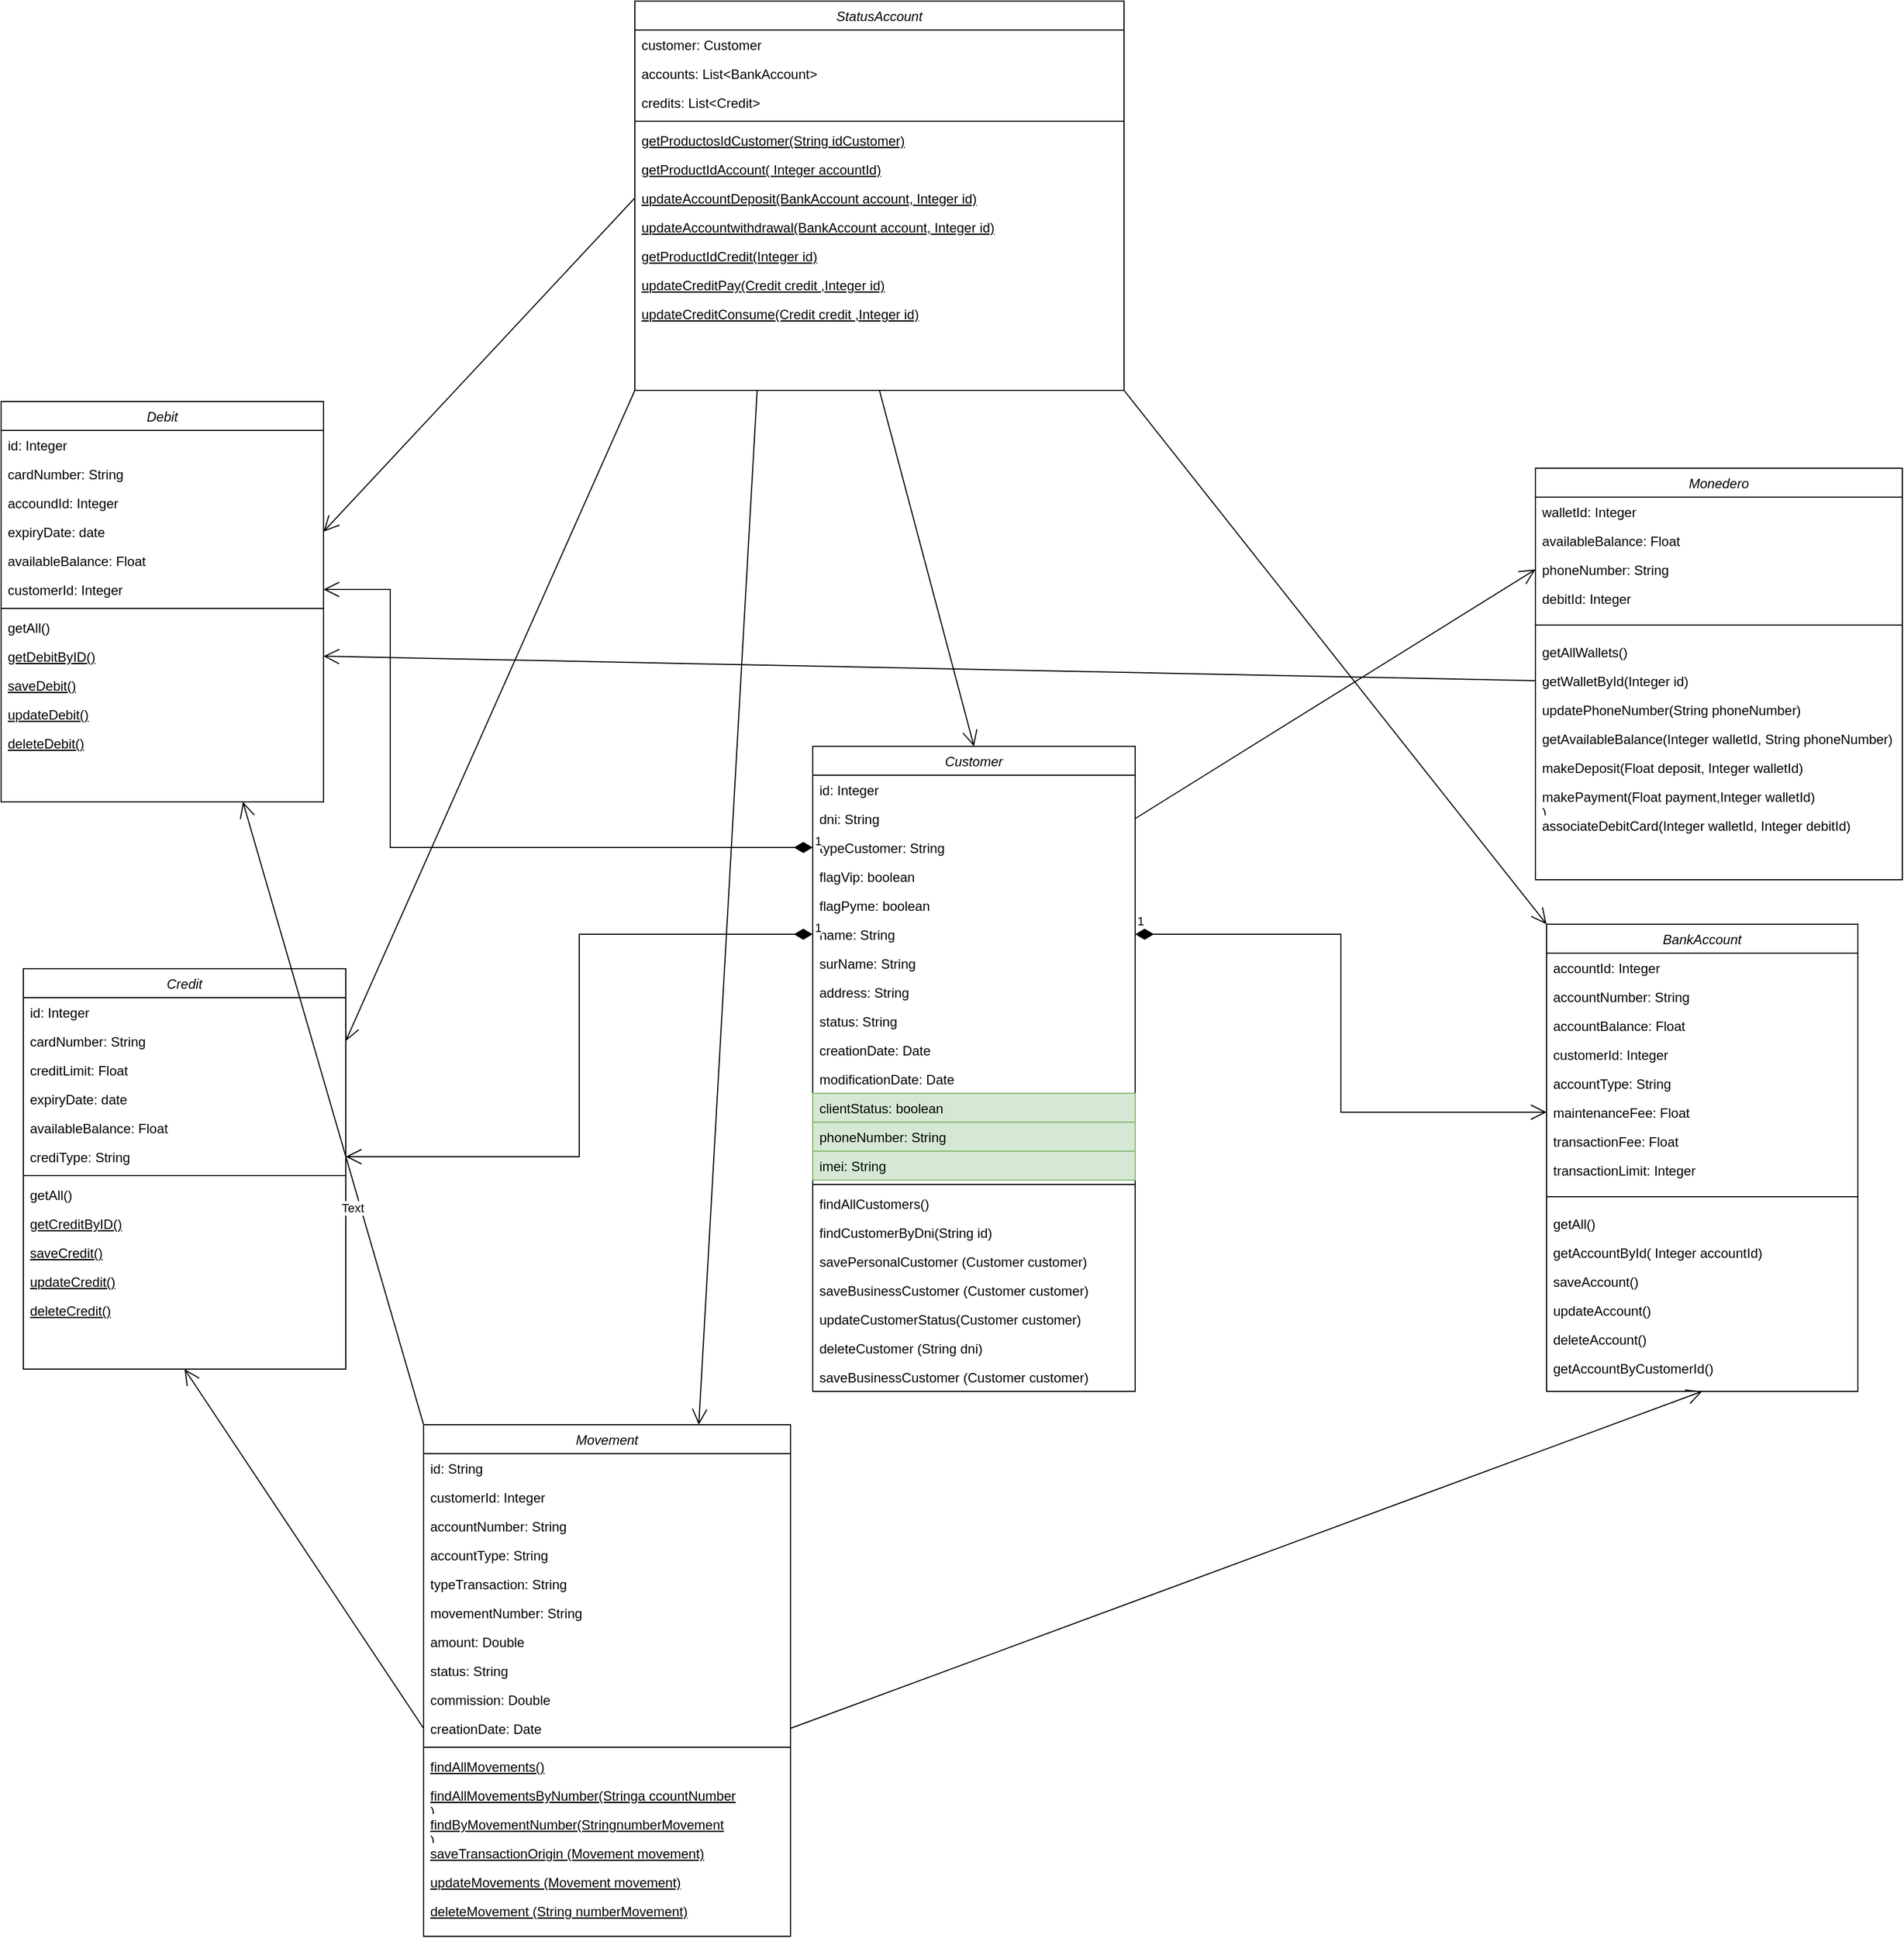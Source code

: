 <mxfile version="20.8.15" type="device"><diagram id="C5RBs43oDa-KdzZeNtuy" name="Diagrama Detallado"><mxGraphModel dx="1360" dy="1443" grid="1" gridSize="10" guides="1" tooltips="1" connect="1" arrows="1" fold="1" page="1" pageScale="1" pageWidth="827" pageHeight="1169" math="0" shadow="0"><root><mxCell id="WIyWlLk6GJQsqaUBKTNV-0"/><mxCell id="WIyWlLk6GJQsqaUBKTNV-1" parent="WIyWlLk6GJQsqaUBKTNV-0"/><mxCell id="zkfFHV4jXpPFQw0GAbJ--0" value="Customer" style="swimlane;fontStyle=2;align=center;verticalAlign=top;childLayout=stackLayout;horizontal=1;startSize=26;horizontalStack=0;resizeParent=1;resizeLast=0;collapsible=1;marginBottom=0;rounded=0;shadow=0;strokeWidth=1;" parent="WIyWlLk6GJQsqaUBKTNV-1" vertex="1"><mxGeometry x="480" y="-430" width="290" height="580" as="geometry"><mxRectangle x="230" y="140" width="160" height="26" as="alternateBounds"/></mxGeometry></mxCell><mxCell id="zkfFHV4jXpPFQw0GAbJ--1" value="id: Integer" style="text;align=left;verticalAlign=top;spacingLeft=4;spacingRight=4;overflow=hidden;rotatable=0;points=[[0,0.5],[1,0.5]];portConstraint=eastwest;" parent="zkfFHV4jXpPFQw0GAbJ--0" vertex="1"><mxGeometry y="26" width="290" height="26" as="geometry"/></mxCell><mxCell id="zkfFHV4jXpPFQw0GAbJ--3" value="dni: String" style="text;align=left;verticalAlign=top;spacingLeft=4;spacingRight=4;overflow=hidden;rotatable=0;points=[[0,0.5],[1,0.5]];portConstraint=eastwest;rounded=0;shadow=0;html=0;" parent="zkfFHV4jXpPFQw0GAbJ--0" vertex="1"><mxGeometry y="52" width="290" height="26" as="geometry"/></mxCell><mxCell id="V9vG4MccaitlnCssHs5N-18" value="typeCustomer: String" style="text;align=left;verticalAlign=top;spacingLeft=4;spacingRight=4;overflow=hidden;rotatable=0;points=[[0,0.5],[1,0.5]];portConstraint=eastwest;rounded=0;shadow=0;html=0;" parent="zkfFHV4jXpPFQw0GAbJ--0" vertex="1"><mxGeometry y="78" width="290" height="26" as="geometry"/></mxCell><mxCell id="Kjh6VyxtGY78oV3XbduY-34" value="flagVip: boolean " style="text;align=left;verticalAlign=top;spacingLeft=4;spacingRight=4;overflow=hidden;rotatable=0;points=[[0,0.5],[1,0.5]];portConstraint=eastwest;" vertex="1" parent="zkfFHV4jXpPFQw0GAbJ--0"><mxGeometry y="104" width="290" height="26" as="geometry"/></mxCell><mxCell id="Kjh6VyxtGY78oV3XbduY-33" value="flagPyme: boolean " style="text;align=left;verticalAlign=top;spacingLeft=4;spacingRight=4;overflow=hidden;rotatable=0;points=[[0,0.5],[1,0.5]];portConstraint=eastwest;" vertex="1" parent="zkfFHV4jXpPFQw0GAbJ--0"><mxGeometry y="130" width="290" height="26" as="geometry"/></mxCell><mxCell id="zkfFHV4jXpPFQw0GAbJ--5" value="name: String" style="text;align=left;verticalAlign=top;spacingLeft=4;spacingRight=4;overflow=hidden;rotatable=0;points=[[0,0.5],[1,0.5]];portConstraint=eastwest;" parent="zkfFHV4jXpPFQw0GAbJ--0" vertex="1"><mxGeometry y="156" width="290" height="26" as="geometry"/></mxCell><mxCell id="Kjh6VyxtGY78oV3XbduY-35" value="surName: String" style="text;align=left;verticalAlign=top;spacingLeft=4;spacingRight=4;overflow=hidden;rotatable=0;points=[[0,0.5],[1,0.5]];portConstraint=eastwest;" vertex="1" parent="zkfFHV4jXpPFQw0GAbJ--0"><mxGeometry y="182" width="290" height="26" as="geometry"/></mxCell><mxCell id="Kjh6VyxtGY78oV3XbduY-31" value="address: String" style="text;align=left;verticalAlign=top;spacingLeft=4;spacingRight=4;overflow=hidden;rotatable=0;points=[[0,0.5],[1,0.5]];portConstraint=eastwest;" vertex="1" parent="zkfFHV4jXpPFQw0GAbJ--0"><mxGeometry y="208" width="290" height="26" as="geometry"/></mxCell><mxCell id="V9vG4MccaitlnCssHs5N-42" value="status: String" style="text;align=left;verticalAlign=top;spacingLeft=4;spacingRight=4;overflow=hidden;rotatable=0;points=[[0,0.5],[1,0.5]];portConstraint=eastwest;" parent="zkfFHV4jXpPFQw0GAbJ--0" vertex="1"><mxGeometry y="234" width="290" height="26" as="geometry"/></mxCell><mxCell id="Kjh6VyxtGY78oV3XbduY-32" value="creationDate: Date" style="text;align=left;verticalAlign=top;spacingLeft=4;spacingRight=4;overflow=hidden;rotatable=0;points=[[0,0.5],[1,0.5]];portConstraint=eastwest;" vertex="1" parent="zkfFHV4jXpPFQw0GAbJ--0"><mxGeometry y="260" width="290" height="26" as="geometry"/></mxCell><mxCell id="V9vG4MccaitlnCssHs5N-43" value="modificationDate: Date" style="text;align=left;verticalAlign=top;spacingLeft=4;spacingRight=4;overflow=hidden;rotatable=0;points=[[0,0.5],[1,0.5]];portConstraint=eastwest;" parent="zkfFHV4jXpPFQw0GAbJ--0" vertex="1"><mxGeometry y="286" width="290" height="26" as="geometry"/></mxCell><mxCell id="Kjh6VyxtGY78oV3XbduY-37" value="clientStatus: boolean " style="text;align=left;verticalAlign=top;spacingLeft=4;spacingRight=4;overflow=hidden;rotatable=0;points=[[0,0.5],[1,0.5]];portConstraint=eastwest;fillColor=#d5e8d4;strokeColor=#82b366;" vertex="1" parent="zkfFHV4jXpPFQw0GAbJ--0"><mxGeometry y="312" width="290" height="26" as="geometry"/></mxCell><mxCell id="Kjh6VyxtGY78oV3XbduY-36" value="phoneNumber: String" style="text;align=left;verticalAlign=top;spacingLeft=4;spacingRight=4;overflow=hidden;rotatable=0;points=[[0,0.5],[1,0.5]];portConstraint=eastwest;fillColor=#d5e8d4;strokeColor=#82b366;" vertex="1" parent="zkfFHV4jXpPFQw0GAbJ--0"><mxGeometry y="338" width="290" height="26" as="geometry"/></mxCell><mxCell id="Kjh6VyxtGY78oV3XbduY-20" value="imei: String" style="text;align=left;verticalAlign=top;spacingLeft=4;spacingRight=4;overflow=hidden;rotatable=0;points=[[0,0.5],[1,0.5]];portConstraint=eastwest;fillColor=#d5e8d4;strokeColor=#82b366;" vertex="1" parent="zkfFHV4jXpPFQw0GAbJ--0"><mxGeometry y="364" width="290" height="26" as="geometry"/></mxCell><mxCell id="zkfFHV4jXpPFQw0GAbJ--4" value="" style="line;html=1;strokeWidth=1;align=left;verticalAlign=middle;spacingTop=-1;spacingLeft=3;spacingRight=3;rotatable=0;labelPosition=right;points=[];portConstraint=eastwest;" parent="zkfFHV4jXpPFQw0GAbJ--0" vertex="1"><mxGeometry y="390" width="290" height="8" as="geometry"/></mxCell><mxCell id="V9vG4MccaitlnCssHs5N-44" value="findAllCustomers()" style="text;align=left;verticalAlign=top;spacingLeft=4;spacingRight=4;overflow=hidden;rotatable=0;points=[[0,0.5],[1,0.5]];portConstraint=eastwest;" parent="zkfFHV4jXpPFQw0GAbJ--0" vertex="1"><mxGeometry y="398" width="290" height="26" as="geometry"/></mxCell><mxCell id="Kjh6VyxtGY78oV3XbduY-38" value="findCustomerByDni(String id)" style="text;align=left;verticalAlign=top;spacingLeft=4;spacingRight=4;overflow=hidden;rotatable=0;points=[[0,0.5],[1,0.5]];portConstraint=eastwest;" vertex="1" parent="zkfFHV4jXpPFQw0GAbJ--0"><mxGeometry y="424" width="290" height="26" as="geometry"/></mxCell><mxCell id="Kjh6VyxtGY78oV3XbduY-19" value="savePersonalCustomer (Customer customer)" style="text;align=left;verticalAlign=top;spacingLeft=4;spacingRight=4;overflow=hidden;rotatable=0;points=[[0,0.5],[1,0.5]];portConstraint=eastwest;" vertex="1" parent="zkfFHV4jXpPFQw0GAbJ--0"><mxGeometry y="450" width="290" height="26" as="geometry"/></mxCell><mxCell id="Kjh6VyxtGY78oV3XbduY-39" value="saveBusinessCustomer (Customer customer)" style="text;align=left;verticalAlign=top;spacingLeft=4;spacingRight=4;overflow=hidden;rotatable=0;points=[[0,0.5],[1,0.5]];portConstraint=eastwest;" vertex="1" parent="zkfFHV4jXpPFQw0GAbJ--0"><mxGeometry y="476" width="290" height="26" as="geometry"/></mxCell><mxCell id="Kjh6VyxtGY78oV3XbduY-40" value="updateCustomerStatus(Customer customer)" style="text;align=left;verticalAlign=top;spacingLeft=4;spacingRight=4;overflow=hidden;rotatable=0;points=[[0,0.5],[1,0.5]];portConstraint=eastwest;" vertex="1" parent="zkfFHV4jXpPFQw0GAbJ--0"><mxGeometry y="502" width="290" height="26" as="geometry"/></mxCell><mxCell id="Kjh6VyxtGY78oV3XbduY-41" value="deleteCustomer (String dni)" style="text;align=left;verticalAlign=top;spacingLeft=4;spacingRight=4;overflow=hidden;rotatable=0;points=[[0,0.5],[1,0.5]];portConstraint=eastwest;" vertex="1" parent="zkfFHV4jXpPFQw0GAbJ--0"><mxGeometry y="528" width="290" height="26" as="geometry"/></mxCell><mxCell id="Kjh6VyxtGY78oV3XbduY-42" value="saveBusinessCustomer (Customer customer)" style="text;align=left;verticalAlign=top;spacingLeft=4;spacingRight=4;overflow=hidden;rotatable=0;points=[[0,0.5],[1,0.5]];portConstraint=eastwest;" vertex="1" parent="zkfFHV4jXpPFQw0GAbJ--0"><mxGeometry y="554" width="290" height="26" as="geometry"/></mxCell><mxCell id="zkfFHV4jXpPFQw0GAbJ--17" value="BankAccount" style="swimlane;fontStyle=2;align=center;verticalAlign=top;childLayout=stackLayout;horizontal=1;startSize=26;horizontalStack=0;resizeParent=1;resizeLast=0;collapsible=1;marginBottom=0;rounded=0;shadow=0;strokeWidth=1;" parent="WIyWlLk6GJQsqaUBKTNV-1" vertex="1"><mxGeometry x="1140" y="-270" width="280" height="420" as="geometry"><mxRectangle x="550" y="140" width="160" height="26" as="alternateBounds"/></mxGeometry></mxCell><mxCell id="zkfFHV4jXpPFQw0GAbJ--18" value="accountId: Integer" style="text;align=left;verticalAlign=top;spacingLeft=4;spacingRight=4;overflow=hidden;rotatable=0;points=[[0,0.5],[1,0.5]];portConstraint=eastwest;" parent="zkfFHV4jXpPFQw0GAbJ--17" vertex="1"><mxGeometry y="26" width="280" height="26" as="geometry"/></mxCell><mxCell id="zkfFHV4jXpPFQw0GAbJ--19" value="accountNumber: String" style="text;align=left;verticalAlign=top;spacingLeft=4;spacingRight=4;overflow=hidden;rotatable=0;points=[[0,0.5],[1,0.5]];portConstraint=eastwest;rounded=0;shadow=0;html=0;" parent="zkfFHV4jXpPFQw0GAbJ--17" vertex="1"><mxGeometry y="52" width="280" height="26" as="geometry"/></mxCell><mxCell id="V9vG4MccaitlnCssHs5N-20" value="accountBalance: Float" style="text;align=left;verticalAlign=top;spacingLeft=4;spacingRight=4;overflow=hidden;rotatable=0;points=[[0,0.5],[1,0.5]];portConstraint=eastwest;" parent="zkfFHV4jXpPFQw0GAbJ--17" vertex="1"><mxGeometry y="78" width="280" height="26" as="geometry"/></mxCell><mxCell id="Kjh6VyxtGY78oV3XbduY-57" value="customerId: Integer" style="text;align=left;verticalAlign=top;spacingLeft=4;spacingRight=4;overflow=hidden;rotatable=0;points=[[0,0.5],[1,0.5]];portConstraint=eastwest;" vertex="1" parent="zkfFHV4jXpPFQw0GAbJ--17"><mxGeometry y="104" width="280" height="26" as="geometry"/></mxCell><mxCell id="Kjh6VyxtGY78oV3XbduY-56" value="accountType: String" style="text;align=left;verticalAlign=top;spacingLeft=4;spacingRight=4;overflow=hidden;rotatable=0;points=[[0,0.5],[1,0.5]];portConstraint=eastwest;" vertex="1" parent="zkfFHV4jXpPFQw0GAbJ--17"><mxGeometry y="130" width="280" height="26" as="geometry"/></mxCell><mxCell id="Kjh6VyxtGY78oV3XbduY-55" value="maintenanceFee: Float" style="text;align=left;verticalAlign=top;spacingLeft=4;spacingRight=4;overflow=hidden;rotatable=0;points=[[0,0.5],[1,0.5]];portConstraint=eastwest;" vertex="1" parent="zkfFHV4jXpPFQw0GAbJ--17"><mxGeometry y="156" width="280" height="26" as="geometry"/></mxCell><mxCell id="Kjh6VyxtGY78oV3XbduY-54" value="transactionFee: Float" style="text;align=left;verticalAlign=top;spacingLeft=4;spacingRight=4;overflow=hidden;rotatable=0;points=[[0,0.5],[1,0.5]];portConstraint=eastwest;" vertex="1" parent="zkfFHV4jXpPFQw0GAbJ--17"><mxGeometry y="182" width="280" height="26" as="geometry"/></mxCell><mxCell id="zkfFHV4jXpPFQw0GAbJ--24" value="transactionLimit: Integer" style="text;align=left;verticalAlign=top;spacingLeft=4;spacingRight=4;overflow=hidden;rotatable=0;points=[[0,0.5],[1,0.5]];portConstraint=eastwest;" parent="zkfFHV4jXpPFQw0GAbJ--17" vertex="1"><mxGeometry y="208" width="280" height="26" as="geometry"/></mxCell><mxCell id="zkfFHV4jXpPFQw0GAbJ--23" value="" style="line;html=1;strokeWidth=1;align=left;verticalAlign=middle;spacingTop=-1;spacingLeft=3;spacingRight=3;rotatable=0;labelPosition=right;points=[];portConstraint=eastwest;" parent="zkfFHV4jXpPFQw0GAbJ--17" vertex="1"><mxGeometry y="234" width="280" height="22" as="geometry"/></mxCell><mxCell id="zkfFHV4jXpPFQw0GAbJ--25" value="getAll()" style="text;align=left;verticalAlign=top;spacingLeft=4;spacingRight=4;overflow=hidden;rotatable=0;points=[[0,0.5],[1,0.5]];portConstraint=eastwest;" parent="zkfFHV4jXpPFQw0GAbJ--17" vertex="1"><mxGeometry y="256" width="280" height="26" as="geometry"/></mxCell><mxCell id="V9vG4MccaitlnCssHs5N-86" value="getAccountById( Integer accountId)" style="text;align=left;verticalAlign=top;spacingLeft=4;spacingRight=4;overflow=hidden;rotatable=0;points=[[0,0.5],[1,0.5]];portConstraint=eastwest;" parent="zkfFHV4jXpPFQw0GAbJ--17" vertex="1"><mxGeometry y="282" width="280" height="26" as="geometry"/></mxCell><mxCell id="Kjh6VyxtGY78oV3XbduY-60" value="saveAccount()" style="text;align=left;verticalAlign=top;spacingLeft=4;spacingRight=4;overflow=hidden;rotatable=0;points=[[0,0.5],[1,0.5]];portConstraint=eastwest;" vertex="1" parent="zkfFHV4jXpPFQw0GAbJ--17"><mxGeometry y="308" width="280" height="26" as="geometry"/></mxCell><mxCell id="Kjh6VyxtGY78oV3XbduY-59" value="updateAccount()" style="text;align=left;verticalAlign=top;spacingLeft=4;spacingRight=4;overflow=hidden;rotatable=0;points=[[0,0.5],[1,0.5]];portConstraint=eastwest;" vertex="1" parent="zkfFHV4jXpPFQw0GAbJ--17"><mxGeometry y="334" width="280" height="26" as="geometry"/></mxCell><mxCell id="Kjh6VyxtGY78oV3XbduY-58" value="deleteAccount()" style="text;align=left;verticalAlign=top;spacingLeft=4;spacingRight=4;overflow=hidden;rotatable=0;points=[[0,0.5],[1,0.5]];portConstraint=eastwest;" vertex="1" parent="zkfFHV4jXpPFQw0GAbJ--17"><mxGeometry y="360" width="280" height="26" as="geometry"/></mxCell><mxCell id="Kjh6VyxtGY78oV3XbduY-61" value="getAccountByCustomerId()" style="text;align=left;verticalAlign=top;spacingLeft=4;spacingRight=4;overflow=hidden;rotatable=0;points=[[0,0.5],[1,0.5]];portConstraint=eastwest;" vertex="1" parent="zkfFHV4jXpPFQw0GAbJ--17"><mxGeometry y="386" width="280" height="26" as="geometry"/></mxCell><mxCell id="V9vG4MccaitlnCssHs5N-0" value="Credit" style="swimlane;fontStyle=2;align=center;verticalAlign=top;childLayout=stackLayout;horizontal=1;startSize=26;horizontalStack=0;resizeParent=1;resizeLast=0;collapsible=1;marginBottom=0;rounded=0;shadow=0;strokeWidth=1;" parent="WIyWlLk6GJQsqaUBKTNV-1" vertex="1"><mxGeometry x="-230" y="-230" width="290" height="360" as="geometry"><mxRectangle x="130" y="380" width="160" height="26" as="alternateBounds"/></mxGeometry></mxCell><mxCell id="V9vG4MccaitlnCssHs5N-1" value="id: Integer" style="text;align=left;verticalAlign=top;spacingLeft=4;spacingRight=4;overflow=hidden;rotatable=0;points=[[0,0.5],[1,0.5]];portConstraint=eastwest;" parent="V9vG4MccaitlnCssHs5N-0" vertex="1"><mxGeometry y="26" width="290" height="26" as="geometry"/></mxCell><mxCell id="V9vG4MccaitlnCssHs5N-2" value="cardNumber: String" style="text;align=left;verticalAlign=top;spacingLeft=4;spacingRight=4;overflow=hidden;rotatable=0;points=[[0,0.5],[1,0.5]];portConstraint=eastwest;rounded=0;shadow=0;html=0;" parent="V9vG4MccaitlnCssHs5N-0" vertex="1"><mxGeometry y="52" width="290" height="26" as="geometry"/></mxCell><mxCell id="Kjh6VyxtGY78oV3XbduY-62" value="creditLimit: Float" style="text;align=left;verticalAlign=top;spacingLeft=4;spacingRight=4;overflow=hidden;rotatable=0;points=[[0,0.5],[1,0.5]];portConstraint=eastwest;" vertex="1" parent="V9vG4MccaitlnCssHs5N-0"><mxGeometry y="78" width="290" height="26" as="geometry"/></mxCell><mxCell id="Kjh6VyxtGY78oV3XbduY-63" value="expiryDate: date" style="text;align=left;verticalAlign=top;spacingLeft=4;spacingRight=4;overflow=hidden;rotatable=0;points=[[0,0.5],[1,0.5]];portConstraint=eastwest;rounded=0;shadow=0;html=0;" vertex="1" parent="V9vG4MccaitlnCssHs5N-0"><mxGeometry y="104" width="290" height="26" as="geometry"/></mxCell><mxCell id="V9vG4MccaitlnCssHs5N-4" value="availableBalance: Float" style="text;align=left;verticalAlign=top;spacingLeft=4;spacingRight=4;overflow=hidden;rotatable=0;points=[[0,0.5],[1,0.5]];portConstraint=eastwest;fontStyle=0" parent="V9vG4MccaitlnCssHs5N-0" vertex="1"><mxGeometry y="130" width="290" height="26" as="geometry"/></mxCell><mxCell id="V9vG4MccaitlnCssHs5N-22" value="crediType: String" style="text;align=left;verticalAlign=top;spacingLeft=4;spacingRight=4;overflow=hidden;rotatable=0;points=[[0,0.5],[1,0.5]];portConstraint=eastwest;fontStyle=0" parent="V9vG4MccaitlnCssHs5N-0" vertex="1"><mxGeometry y="156" width="290" height="26" as="geometry"/></mxCell><mxCell id="V9vG4MccaitlnCssHs5N-3" value="" style="line;html=1;strokeWidth=1;align=left;verticalAlign=middle;spacingTop=-1;spacingLeft=3;spacingRight=3;rotatable=0;labelPosition=right;points=[];portConstraint=eastwest;" parent="V9vG4MccaitlnCssHs5N-0" vertex="1"><mxGeometry y="182" width="290" height="8" as="geometry"/></mxCell><mxCell id="V9vG4MccaitlnCssHs5N-93" value="getAll()" style="text;align=left;verticalAlign=top;spacingLeft=4;spacingRight=4;overflow=hidden;rotatable=0;points=[[0,0.5],[1,0.5]];portConstraint=eastwest;fontStyle=0" parent="V9vG4MccaitlnCssHs5N-0" vertex="1"><mxGeometry y="190" width="290" height="26" as="geometry"/></mxCell><mxCell id="V9vG4MccaitlnCssHs5N-35" value="getCreditByID()" style="text;align=left;verticalAlign=top;spacingLeft=4;spacingRight=4;overflow=hidden;rotatable=0;points=[[0,0.5],[1,0.5]];portConstraint=eastwest;fontStyle=4" parent="V9vG4MccaitlnCssHs5N-0" vertex="1"><mxGeometry y="216" width="290" height="26" as="geometry"/></mxCell><mxCell id="V9vG4MccaitlnCssHs5N-94" value="saveCredit()" style="text;align=left;verticalAlign=top;spacingLeft=4;spacingRight=4;overflow=hidden;rotatable=0;points=[[0,0.5],[1,0.5]];portConstraint=eastwest;fontStyle=4" parent="V9vG4MccaitlnCssHs5N-0" vertex="1"><mxGeometry y="242" width="290" height="26" as="geometry"/></mxCell><mxCell id="Kjh6VyxtGY78oV3XbduY-75" value="updateCredit()" style="text;align=left;verticalAlign=top;spacingLeft=4;spacingRight=4;overflow=hidden;rotatable=0;points=[[0,0.5],[1,0.5]];portConstraint=eastwest;fontStyle=4" vertex="1" parent="V9vG4MccaitlnCssHs5N-0"><mxGeometry y="268" width="290" height="26" as="geometry"/></mxCell><mxCell id="Kjh6VyxtGY78oV3XbduY-76" value="deleteCredit()" style="text;align=left;verticalAlign=top;spacingLeft=4;spacingRight=4;overflow=hidden;rotatable=0;points=[[0,0.5],[1,0.5]];portConstraint=eastwest;fontStyle=4" vertex="1" parent="V9vG4MccaitlnCssHs5N-0"><mxGeometry y="294" width="290" height="26" as="geometry"/></mxCell><mxCell id="V9vG4MccaitlnCssHs5N-25" value="Movement" style="swimlane;fontStyle=2;align=center;verticalAlign=top;childLayout=stackLayout;horizontal=1;startSize=26;horizontalStack=0;resizeParent=1;resizeLast=0;collapsible=1;marginBottom=0;rounded=0;shadow=0;strokeWidth=1;" parent="WIyWlLk6GJQsqaUBKTNV-1" vertex="1"><mxGeometry x="130" y="180" width="330" height="460" as="geometry"><mxRectangle x="130" y="380" width="160" height="26" as="alternateBounds"/></mxGeometry></mxCell><mxCell id="V9vG4MccaitlnCssHs5N-26" value="id: String" style="text;align=left;verticalAlign=top;spacingLeft=4;spacingRight=4;overflow=hidden;rotatable=0;points=[[0,0.5],[1,0.5]];portConstraint=eastwest;" parent="V9vG4MccaitlnCssHs5N-25" vertex="1"><mxGeometry y="26" width="330" height="26" as="geometry"/></mxCell><mxCell id="V9vG4MccaitlnCssHs5N-27" value="customerId: Integer" style="text;align=left;verticalAlign=top;spacingLeft=4;spacingRight=4;overflow=hidden;rotatable=0;points=[[0,0.5],[1,0.5]];portConstraint=eastwest;rounded=0;shadow=0;html=0;" parent="V9vG4MccaitlnCssHs5N-25" vertex="1"><mxGeometry y="52" width="330" height="26" as="geometry"/></mxCell><mxCell id="Kjh6VyxtGY78oV3XbduY-47" value="accountNumber: String" style="text;align=left;verticalAlign=top;spacingLeft=4;spacingRight=4;overflow=hidden;rotatable=0;points=[[0,0.5],[1,0.5]];portConstraint=eastwest;fontStyle=0" vertex="1" parent="V9vG4MccaitlnCssHs5N-25"><mxGeometry y="78" width="330" height="26" as="geometry"/></mxCell><mxCell id="Kjh6VyxtGY78oV3XbduY-49" value="accountType: String" style="text;align=left;verticalAlign=top;spacingLeft=4;spacingRight=4;overflow=hidden;rotatable=0;points=[[0,0.5],[1,0.5]];portConstraint=eastwest;fontStyle=0" vertex="1" parent="V9vG4MccaitlnCssHs5N-25"><mxGeometry y="104" width="330" height="26" as="geometry"/></mxCell><mxCell id="Kjh6VyxtGY78oV3XbduY-43" value="typeTransaction: String" style="text;align=left;verticalAlign=top;spacingLeft=4;spacingRight=4;overflow=hidden;rotatable=0;points=[[0,0.5],[1,0.5]];portConstraint=eastwest;fontStyle=0" vertex="1" parent="V9vG4MccaitlnCssHs5N-25"><mxGeometry y="130" width="330" height="26" as="geometry"/></mxCell><mxCell id="Kjh6VyxtGY78oV3XbduY-44" value="movementNumber: String" style="text;align=left;verticalAlign=top;spacingLeft=4;spacingRight=4;overflow=hidden;rotatable=0;points=[[0,0.5],[1,0.5]];portConstraint=eastwest;fontStyle=0" vertex="1" parent="V9vG4MccaitlnCssHs5N-25"><mxGeometry y="156" width="330" height="26" as="geometry"/></mxCell><mxCell id="Kjh6VyxtGY78oV3XbduY-45" value="amount: Double" style="text;align=left;verticalAlign=top;spacingLeft=4;spacingRight=4;overflow=hidden;rotatable=0;points=[[0,0.5],[1,0.5]];portConstraint=eastwest;fontStyle=0" vertex="1" parent="V9vG4MccaitlnCssHs5N-25"><mxGeometry y="182" width="330" height="26" as="geometry"/></mxCell><mxCell id="Kjh6VyxtGY78oV3XbduY-46" value="status: String" style="text;align=left;verticalAlign=top;spacingLeft=4;spacingRight=4;overflow=hidden;rotatable=0;points=[[0,0.5],[1,0.5]];portConstraint=eastwest;fontStyle=0" vertex="1" parent="V9vG4MccaitlnCssHs5N-25"><mxGeometry y="208" width="330" height="26" as="geometry"/></mxCell><mxCell id="Kjh6VyxtGY78oV3XbduY-48" value="commission: Double" style="text;align=left;verticalAlign=top;spacingLeft=4;spacingRight=4;overflow=hidden;rotatable=0;points=[[0,0.5],[1,0.5]];portConstraint=eastwest;fontStyle=0" vertex="1" parent="V9vG4MccaitlnCssHs5N-25"><mxGeometry y="234" width="330" height="26" as="geometry"/></mxCell><mxCell id="V9vG4MccaitlnCssHs5N-28" value="creationDate: Date" style="text;align=left;verticalAlign=top;spacingLeft=4;spacingRight=4;overflow=hidden;rotatable=0;points=[[0,0.5],[1,0.5]];portConstraint=eastwest;fontStyle=0" parent="V9vG4MccaitlnCssHs5N-25" vertex="1"><mxGeometry y="260" width="330" height="26" as="geometry"/></mxCell><mxCell id="V9vG4MccaitlnCssHs5N-29" value="" style="line;html=1;strokeWidth=1;align=left;verticalAlign=middle;spacingTop=-1;spacingLeft=3;spacingRight=3;rotatable=0;labelPosition=right;points=[];portConstraint=eastwest;" parent="V9vG4MccaitlnCssHs5N-25" vertex="1"><mxGeometry y="286" width="330" height="8" as="geometry"/></mxCell><mxCell id="V9vG4MccaitlnCssHs5N-30" value="findAllMovements()" style="text;align=left;verticalAlign=top;spacingLeft=4;spacingRight=4;overflow=hidden;rotatable=0;points=[[0,0.5],[1,0.5]];portConstraint=eastwest;fontStyle=4" parent="V9vG4MccaitlnCssHs5N-25" vertex="1"><mxGeometry y="294" width="330" height="26" as="geometry"/></mxCell><mxCell id="V9vG4MccaitlnCssHs5N-34" value="findAllMovementsByNumber(Stringa ccountNumber&#10;)" style="text;align=left;verticalAlign=top;spacingLeft=4;spacingRight=4;overflow=hidden;rotatable=0;points=[[0,0.5],[1,0.5]];portConstraint=eastwest;fontStyle=4" parent="V9vG4MccaitlnCssHs5N-25" vertex="1"><mxGeometry y="320" width="330" height="26" as="geometry"/></mxCell><mxCell id="Kjh6VyxtGY78oV3XbduY-51" value="findByMovementNumber(StringnumberMovement&#10;)" style="text;align=left;verticalAlign=top;spacingLeft=4;spacingRight=4;overflow=hidden;rotatable=0;points=[[0,0.5],[1,0.5]];portConstraint=eastwest;fontStyle=4" vertex="1" parent="V9vG4MccaitlnCssHs5N-25"><mxGeometry y="346" width="330" height="26" as="geometry"/></mxCell><mxCell id="V9vG4MccaitlnCssHs5N-96" value="saveTransactionOrigin (Movement movement)" style="text;align=left;verticalAlign=top;spacingLeft=4;spacingRight=4;overflow=hidden;rotatable=0;points=[[0,0.5],[1,0.5]];portConstraint=eastwest;fontStyle=4" parent="V9vG4MccaitlnCssHs5N-25" vertex="1"><mxGeometry y="372" width="330" height="26" as="geometry"/></mxCell><mxCell id="Kjh6VyxtGY78oV3XbduY-52" value="updateMovements (Movement movement)" style="text;align=left;verticalAlign=top;spacingLeft=4;spacingRight=4;overflow=hidden;rotatable=0;points=[[0,0.5],[1,0.5]];portConstraint=eastwest;fontStyle=4" vertex="1" parent="V9vG4MccaitlnCssHs5N-25"><mxGeometry y="398" width="330" height="26" as="geometry"/></mxCell><mxCell id="Kjh6VyxtGY78oV3XbduY-53" value="deleteMovement (String numberMovement)" style="text;align=left;verticalAlign=top;spacingLeft=4;spacingRight=4;overflow=hidden;rotatable=0;points=[[0,0.5],[1,0.5]];portConstraint=eastwest;fontStyle=4" vertex="1" parent="V9vG4MccaitlnCssHs5N-25"><mxGeometry y="424" width="330" height="26" as="geometry"/></mxCell><mxCell id="V9vG4MccaitlnCssHs5N-87" value="1" style="endArrow=open;html=1;endSize=12;startArrow=diamondThin;startSize=14;startFill=1;edgeStyle=orthogonalEdgeStyle;align=left;verticalAlign=bottom;rounded=0;exitX=1;exitY=0.5;exitDx=0;exitDy=0;entryX=0;entryY=0.5;entryDx=0;entryDy=0;" parent="WIyWlLk6GJQsqaUBKTNV-1" source="zkfFHV4jXpPFQw0GAbJ--5" target="Kjh6VyxtGY78oV3XbduY-55" edge="1"><mxGeometry x="-1" y="3" relative="1" as="geometry"><mxPoint x="460" y="300" as="sourcePoint"/><mxPoint x="620" y="300" as="targetPoint"/></mxGeometry></mxCell><mxCell id="V9vG4MccaitlnCssHs5N-98" value="" style="endArrow=open;endFill=1;endSize=12;html=1;rounded=0;exitX=1;exitY=0.5;exitDx=0;exitDy=0;entryX=0.5;entryY=1;entryDx=0;entryDy=0;" parent="WIyWlLk6GJQsqaUBKTNV-1" source="V9vG4MccaitlnCssHs5N-28" target="zkfFHV4jXpPFQw0GAbJ--17" edge="1"><mxGeometry width="160" relative="1" as="geometry"><mxPoint x="140" y="40" as="sourcePoint"/><mxPoint x="300" y="40" as="targetPoint"/></mxGeometry></mxCell><mxCell id="V9vG4MccaitlnCssHs5N-99" value="1" style="endArrow=open;html=1;endSize=12;startArrow=diamondThin;startSize=14;startFill=1;edgeStyle=orthogonalEdgeStyle;align=left;verticalAlign=bottom;rounded=0;exitX=0;exitY=0.5;exitDx=0;exitDy=0;entryX=1;entryY=0.5;entryDx=0;entryDy=0;" parent="WIyWlLk6GJQsqaUBKTNV-1" source="zkfFHV4jXpPFQw0GAbJ--5" target="V9vG4MccaitlnCssHs5N-22" edge="1"><mxGeometry x="-1" y="3" relative="1" as="geometry"><mxPoint x="140" y="40" as="sourcePoint"/><mxPoint x="80" y="-10" as="targetPoint"/></mxGeometry></mxCell><mxCell id="gAIqoZXKx9-gRG4LF6jT-29" value="Monedero" style="swimlane;fontStyle=2;align=center;verticalAlign=top;childLayout=stackLayout;horizontal=1;startSize=26;horizontalStack=0;resizeParent=1;resizeLast=0;collapsible=1;marginBottom=0;rounded=0;shadow=0;strokeWidth=1;" parent="WIyWlLk6GJQsqaUBKTNV-1" vertex="1"><mxGeometry x="1130" y="-680" width="330" height="370" as="geometry"><mxRectangle x="550" y="140" width="160" height="26" as="alternateBounds"/></mxGeometry></mxCell><mxCell id="gAIqoZXKx9-gRG4LF6jT-30" value="walletId: Integer" style="text;align=left;verticalAlign=top;spacingLeft=4;spacingRight=4;overflow=hidden;rotatable=0;points=[[0,0.5],[1,0.5]];portConstraint=eastwest;" parent="gAIqoZXKx9-gRG4LF6jT-29" vertex="1"><mxGeometry y="26" width="330" height="26" as="geometry"/></mxCell><mxCell id="gAIqoZXKx9-gRG4LF6jT-31" value="availableBalance: Float" style="text;align=left;verticalAlign=top;spacingLeft=4;spacingRight=4;overflow=hidden;rotatable=0;points=[[0,0.5],[1,0.5]];portConstraint=eastwest;rounded=0;shadow=0;html=0;" parent="gAIqoZXKx9-gRG4LF6jT-29" vertex="1"><mxGeometry y="52" width="330" height="26" as="geometry"/></mxCell><mxCell id="Kjh6VyxtGY78oV3XbduY-22" value="phoneNumber: String" style="text;align=left;verticalAlign=top;spacingLeft=4;spacingRight=4;overflow=hidden;rotatable=0;points=[[0,0.5],[1,0.5]];portConstraint=eastwest;" vertex="1" parent="gAIqoZXKx9-gRG4LF6jT-29"><mxGeometry y="78" width="330" height="26" as="geometry"/></mxCell><mxCell id="Kjh6VyxtGY78oV3XbduY-23" value="debitId: Integer" style="text;align=left;verticalAlign=top;spacingLeft=4;spacingRight=4;overflow=hidden;rotatable=0;points=[[0,0.5],[1,0.5]];portConstraint=eastwest;" vertex="1" parent="gAIqoZXKx9-gRG4LF6jT-29"><mxGeometry y="104" width="330" height="26" as="geometry"/></mxCell><mxCell id="gAIqoZXKx9-gRG4LF6jT-32" value="" style="line;html=1;strokeWidth=1;align=left;verticalAlign=middle;spacingTop=-1;spacingLeft=3;spacingRight=3;rotatable=0;labelPosition=right;points=[];portConstraint=eastwest;" parent="gAIqoZXKx9-gRG4LF6jT-29" vertex="1"><mxGeometry y="130" width="330" height="22" as="geometry"/></mxCell><mxCell id="gAIqoZXKx9-gRG4LF6jT-33" value="getAllWallets()" style="text;align=left;verticalAlign=top;spacingLeft=4;spacingRight=4;overflow=hidden;rotatable=0;points=[[0,0.5],[1,0.5]];portConstraint=eastwest;" parent="gAIqoZXKx9-gRG4LF6jT-29" vertex="1"><mxGeometry y="152" width="330" height="26" as="geometry"/></mxCell><mxCell id="Kjh6VyxtGY78oV3XbduY-28" value="getWalletById(Integer id)" style="text;align=left;verticalAlign=top;spacingLeft=4;spacingRight=4;overflow=hidden;rotatable=0;points=[[0,0.5],[1,0.5]];portConstraint=eastwest;" vertex="1" parent="gAIqoZXKx9-gRG4LF6jT-29"><mxGeometry y="178" width="330" height="26" as="geometry"/></mxCell><mxCell id="Kjh6VyxtGY78oV3XbduY-124" value="updatePhoneNumber(String phoneNumber)" style="text;align=left;verticalAlign=top;spacingLeft=4;spacingRight=4;overflow=hidden;rotatable=0;points=[[0,0.5],[1,0.5]];portConstraint=eastwest;" vertex="1" parent="gAIqoZXKx9-gRG4LF6jT-29"><mxGeometry y="204" width="330" height="26" as="geometry"/></mxCell><mxCell id="Kjh6VyxtGY78oV3XbduY-125" value="getAvailableBalance(Integer walletId, String phoneNumber)" style="text;align=left;verticalAlign=top;spacingLeft=4;spacingRight=4;overflow=hidden;rotatable=0;points=[[0,0.5],[1,0.5]];portConstraint=eastwest;" vertex="1" parent="gAIqoZXKx9-gRG4LF6jT-29"><mxGeometry y="230" width="330" height="26" as="geometry"/></mxCell><mxCell id="Kjh6VyxtGY78oV3XbduY-127" value="makeDeposit(Float deposit, Integer walletId)" style="text;align=left;verticalAlign=top;spacingLeft=4;spacingRight=4;overflow=hidden;rotatable=0;points=[[0,0.5],[1,0.5]];portConstraint=eastwest;" vertex="1" parent="gAIqoZXKx9-gRG4LF6jT-29"><mxGeometry y="256" width="330" height="26" as="geometry"/></mxCell><mxCell id="Kjh6VyxtGY78oV3XbduY-126" value="makePayment(Float payment,Integer walletId)&#10;)" style="text;align=left;verticalAlign=top;spacingLeft=4;spacingRight=4;overflow=hidden;rotatable=0;points=[[0,0.5],[1,0.5]];portConstraint=eastwest;" vertex="1" parent="gAIqoZXKx9-gRG4LF6jT-29"><mxGeometry y="282" width="330" height="26" as="geometry"/></mxCell><mxCell id="Kjh6VyxtGY78oV3XbduY-128" value="associateDebitCard(Integer walletId, Integer debitId)" style="text;align=left;verticalAlign=top;spacingLeft=4;spacingRight=4;overflow=hidden;rotatable=0;points=[[0,0.5],[1,0.5]];portConstraint=eastwest;" vertex="1" parent="gAIqoZXKx9-gRG4LF6jT-29"><mxGeometry y="308" width="330" height="26" as="geometry"/></mxCell><mxCell id="Kjh6VyxtGY78oV3XbduY-27" value="" style="endArrow=open;endFill=1;endSize=12;html=1;rounded=0;exitX=1;exitY=0.5;exitDx=0;exitDy=0;entryX=0;entryY=0.5;entryDx=0;entryDy=0;" edge="1" parent="WIyWlLk6GJQsqaUBKTNV-1" source="zkfFHV4jXpPFQw0GAbJ--3" target="Kjh6VyxtGY78oV3XbduY-22"><mxGeometry width="160" relative="1" as="geometry"><mxPoint x="390" y="-20" as="sourcePoint"/><mxPoint x="550" y="-20" as="targetPoint"/></mxGeometry></mxCell><mxCell id="Kjh6VyxtGY78oV3XbduY-78" value="StatusAccount" style="swimlane;fontStyle=2;align=center;verticalAlign=top;childLayout=stackLayout;horizontal=1;startSize=26;horizontalStack=0;resizeParent=1;resizeLast=0;collapsible=1;marginBottom=0;rounded=0;shadow=0;strokeWidth=1;" vertex="1" parent="WIyWlLk6GJQsqaUBKTNV-1"><mxGeometry x="320" y="-1100" width="440" height="350" as="geometry"><mxRectangle x="130" y="380" width="160" height="26" as="alternateBounds"/></mxGeometry></mxCell><mxCell id="Kjh6VyxtGY78oV3XbduY-79" value="customer: Customer " style="text;align=left;verticalAlign=top;spacingLeft=4;spacingRight=4;overflow=hidden;rotatable=0;points=[[0,0.5],[1,0.5]];portConstraint=eastwest;" vertex="1" parent="Kjh6VyxtGY78oV3XbduY-78"><mxGeometry y="26" width="440" height="26" as="geometry"/></mxCell><mxCell id="Kjh6VyxtGY78oV3XbduY-80" value="accounts: List&lt;BankAccount&gt;" style="text;align=left;verticalAlign=top;spacingLeft=4;spacingRight=4;overflow=hidden;rotatable=0;points=[[0,0.5],[1,0.5]];portConstraint=eastwest;rounded=0;shadow=0;html=0;" vertex="1" parent="Kjh6VyxtGY78oV3XbduY-78"><mxGeometry y="52" width="440" height="26" as="geometry"/></mxCell><mxCell id="Kjh6VyxtGY78oV3XbduY-81" value="credits: List&lt;Credit&gt;" style="text;align=left;verticalAlign=top;spacingLeft=4;spacingRight=4;overflow=hidden;rotatable=0;points=[[0,0.5],[1,0.5]];portConstraint=eastwest;fontStyle=0" vertex="1" parent="Kjh6VyxtGY78oV3XbduY-78"><mxGeometry y="78" width="440" height="26" as="geometry"/></mxCell><mxCell id="Kjh6VyxtGY78oV3XbduY-89" value="" style="line;html=1;strokeWidth=1;align=left;verticalAlign=middle;spacingTop=-1;spacingLeft=3;spacingRight=3;rotatable=0;labelPosition=right;points=[];portConstraint=eastwest;" vertex="1" parent="Kjh6VyxtGY78oV3XbduY-78"><mxGeometry y="104" width="440" height="8" as="geometry"/></mxCell><mxCell id="Kjh6VyxtGY78oV3XbduY-90" value="getProductosIdCustomer(String idCustomer)" style="text;align=left;verticalAlign=top;spacingLeft=4;spacingRight=4;overflow=hidden;rotatable=0;points=[[0,0.5],[1,0.5]];portConstraint=eastwest;fontStyle=4" vertex="1" parent="Kjh6VyxtGY78oV3XbduY-78"><mxGeometry y="112" width="440" height="26" as="geometry"/></mxCell><mxCell id="Kjh6VyxtGY78oV3XbduY-91" value="getProductIdAccount( Integer accountId)" style="text;align=left;verticalAlign=top;spacingLeft=4;spacingRight=4;overflow=hidden;rotatable=0;points=[[0,0.5],[1,0.5]];portConstraint=eastwest;fontStyle=4" vertex="1" parent="Kjh6VyxtGY78oV3XbduY-78"><mxGeometry y="138" width="440" height="26" as="geometry"/></mxCell><mxCell id="Kjh6VyxtGY78oV3XbduY-92" value="updateAccountDeposit(BankAccount account, Integer id)" style="text;align=left;verticalAlign=top;spacingLeft=4;spacingRight=4;overflow=hidden;rotatable=0;points=[[0,0.5],[1,0.5]];portConstraint=eastwest;fontStyle=4" vertex="1" parent="Kjh6VyxtGY78oV3XbduY-78"><mxGeometry y="164" width="440" height="26" as="geometry"/></mxCell><mxCell id="Kjh6VyxtGY78oV3XbduY-93" value="updateAccountwithdrawal(BankAccount account, Integer id)" style="text;align=left;verticalAlign=top;spacingLeft=4;spacingRight=4;overflow=hidden;rotatable=0;points=[[0,0.5],[1,0.5]];portConstraint=eastwest;fontStyle=4" vertex="1" parent="Kjh6VyxtGY78oV3XbduY-78"><mxGeometry y="190" width="440" height="26" as="geometry"/></mxCell><mxCell id="Kjh6VyxtGY78oV3XbduY-94" value="getProductIdCredit(Integer id)" style="text;align=left;verticalAlign=top;spacingLeft=4;spacingRight=4;overflow=hidden;rotatable=0;points=[[0,0.5],[1,0.5]];portConstraint=eastwest;fontStyle=4" vertex="1" parent="Kjh6VyxtGY78oV3XbduY-78"><mxGeometry y="216" width="440" height="26" as="geometry"/></mxCell><mxCell id="Kjh6VyxtGY78oV3XbduY-95" value="updateCreditPay(Credit credit ,Integer id)" style="text;align=left;verticalAlign=top;spacingLeft=4;spacingRight=4;overflow=hidden;rotatable=0;points=[[0,0.5],[1,0.5]];portConstraint=eastwest;fontStyle=4" vertex="1" parent="Kjh6VyxtGY78oV3XbduY-78"><mxGeometry y="242" width="440" height="26" as="geometry"/></mxCell><mxCell id="Kjh6VyxtGY78oV3XbduY-123" value="updateCreditConsume(Credit credit ,Integer id)" style="text;align=left;verticalAlign=top;spacingLeft=4;spacingRight=4;overflow=hidden;rotatable=0;points=[[0,0.5],[1,0.5]];portConstraint=eastwest;fontStyle=4" vertex="1" parent="Kjh6VyxtGY78oV3XbduY-78"><mxGeometry y="268" width="440" height="26" as="geometry"/></mxCell><mxCell id="Kjh6VyxtGY78oV3XbduY-97" value="" style="endArrow=open;endFill=1;endSize=12;html=1;rounded=0;exitX=0;exitY=0.5;exitDx=0;exitDy=0;entryX=0.5;entryY=1;entryDx=0;entryDy=0;" edge="1" parent="WIyWlLk6GJQsqaUBKTNV-1" source="V9vG4MccaitlnCssHs5N-28" target="V9vG4MccaitlnCssHs5N-0"><mxGeometry width="160" relative="1" as="geometry"><mxPoint x="180" y="650" as="sourcePoint"/><mxPoint x="30" y="550" as="targetPoint"/></mxGeometry></mxCell><mxCell id="Kjh6VyxtGY78oV3XbduY-98" value="Debit" style="swimlane;fontStyle=2;align=center;verticalAlign=top;childLayout=stackLayout;horizontal=1;startSize=26;horizontalStack=0;resizeParent=1;resizeLast=0;collapsible=1;marginBottom=0;rounded=0;shadow=0;strokeWidth=1;" vertex="1" parent="WIyWlLk6GJQsqaUBKTNV-1"><mxGeometry x="-250" y="-740" width="290" height="360" as="geometry"><mxRectangle x="130" y="380" width="160" height="26" as="alternateBounds"/></mxGeometry></mxCell><mxCell id="Kjh6VyxtGY78oV3XbduY-99" value="id: Integer" style="text;align=left;verticalAlign=top;spacingLeft=4;spacingRight=4;overflow=hidden;rotatable=0;points=[[0,0.5],[1,0.5]];portConstraint=eastwest;" vertex="1" parent="Kjh6VyxtGY78oV3XbduY-98"><mxGeometry y="26" width="290" height="26" as="geometry"/></mxCell><mxCell id="Kjh6VyxtGY78oV3XbduY-100" value="cardNumber: String" style="text;align=left;verticalAlign=top;spacingLeft=4;spacingRight=4;overflow=hidden;rotatable=0;points=[[0,0.5],[1,0.5]];portConstraint=eastwest;rounded=0;shadow=0;html=0;" vertex="1" parent="Kjh6VyxtGY78oV3XbduY-98"><mxGeometry y="52" width="290" height="26" as="geometry"/></mxCell><mxCell id="Kjh6VyxtGY78oV3XbduY-101" value="accoundId: Integer" style="text;align=left;verticalAlign=top;spacingLeft=4;spacingRight=4;overflow=hidden;rotatable=0;points=[[0,0.5],[1,0.5]];portConstraint=eastwest;" vertex="1" parent="Kjh6VyxtGY78oV3XbduY-98"><mxGeometry y="78" width="290" height="26" as="geometry"/></mxCell><mxCell id="Kjh6VyxtGY78oV3XbduY-102" value="expiryDate: date" style="text;align=left;verticalAlign=top;spacingLeft=4;spacingRight=4;overflow=hidden;rotatable=0;points=[[0,0.5],[1,0.5]];portConstraint=eastwest;rounded=0;shadow=0;html=0;" vertex="1" parent="Kjh6VyxtGY78oV3XbduY-98"><mxGeometry y="104" width="290" height="26" as="geometry"/></mxCell><mxCell id="Kjh6VyxtGY78oV3XbduY-103" value="availableBalance: Float" style="text;align=left;verticalAlign=top;spacingLeft=4;spacingRight=4;overflow=hidden;rotatable=0;points=[[0,0.5],[1,0.5]];portConstraint=eastwest;fontStyle=0" vertex="1" parent="Kjh6VyxtGY78oV3XbduY-98"><mxGeometry y="130" width="290" height="26" as="geometry"/></mxCell><mxCell id="Kjh6VyxtGY78oV3XbduY-104" value="customerId: Integer" style="text;align=left;verticalAlign=top;spacingLeft=4;spacingRight=4;overflow=hidden;rotatable=0;points=[[0,0.5],[1,0.5]];portConstraint=eastwest;fontStyle=0" vertex="1" parent="Kjh6VyxtGY78oV3XbduY-98"><mxGeometry y="156" width="290" height="26" as="geometry"/></mxCell><mxCell id="Kjh6VyxtGY78oV3XbduY-105" value="" style="line;html=1;strokeWidth=1;align=left;verticalAlign=middle;spacingTop=-1;spacingLeft=3;spacingRight=3;rotatable=0;labelPosition=right;points=[];portConstraint=eastwest;" vertex="1" parent="Kjh6VyxtGY78oV3XbduY-98"><mxGeometry y="182" width="290" height="8" as="geometry"/></mxCell><mxCell id="Kjh6VyxtGY78oV3XbduY-106" value="getAll()" style="text;align=left;verticalAlign=top;spacingLeft=4;spacingRight=4;overflow=hidden;rotatable=0;points=[[0,0.5],[1,0.5]];portConstraint=eastwest;fontStyle=0" vertex="1" parent="Kjh6VyxtGY78oV3XbduY-98"><mxGeometry y="190" width="290" height="26" as="geometry"/></mxCell><mxCell id="Kjh6VyxtGY78oV3XbduY-107" value="getDebitByID()" style="text;align=left;verticalAlign=top;spacingLeft=4;spacingRight=4;overflow=hidden;rotatable=0;points=[[0,0.5],[1,0.5]];portConstraint=eastwest;fontStyle=4" vertex="1" parent="Kjh6VyxtGY78oV3XbduY-98"><mxGeometry y="216" width="290" height="26" as="geometry"/></mxCell><mxCell id="Kjh6VyxtGY78oV3XbduY-108" value="saveDebit()" style="text;align=left;verticalAlign=top;spacingLeft=4;spacingRight=4;overflow=hidden;rotatable=0;points=[[0,0.5],[1,0.5]];portConstraint=eastwest;fontStyle=4" vertex="1" parent="Kjh6VyxtGY78oV3XbduY-98"><mxGeometry y="242" width="290" height="26" as="geometry"/></mxCell><mxCell id="Kjh6VyxtGY78oV3XbduY-109" value="updateDebit()" style="text;align=left;verticalAlign=top;spacingLeft=4;spacingRight=4;overflow=hidden;rotatable=0;points=[[0,0.5],[1,0.5]];portConstraint=eastwest;fontStyle=4" vertex="1" parent="Kjh6VyxtGY78oV3XbduY-98"><mxGeometry y="268" width="290" height="26" as="geometry"/></mxCell><mxCell id="Kjh6VyxtGY78oV3XbduY-110" value="deleteDebit()" style="text;align=left;verticalAlign=top;spacingLeft=4;spacingRight=4;overflow=hidden;rotatable=0;points=[[0,0.5],[1,0.5]];portConstraint=eastwest;fontStyle=4" vertex="1" parent="Kjh6VyxtGY78oV3XbduY-98"><mxGeometry y="294" width="290" height="26" as="geometry"/></mxCell><mxCell id="Kjh6VyxtGY78oV3XbduY-113" value="1" style="endArrow=open;html=1;endSize=12;startArrow=diamondThin;startSize=14;startFill=1;edgeStyle=orthogonalEdgeStyle;align=left;verticalAlign=bottom;rounded=0;entryX=1;entryY=0.5;entryDx=0;entryDy=0;exitX=0;exitY=0.5;exitDx=0;exitDy=0;" edge="1" parent="WIyWlLk6GJQsqaUBKTNV-1" source="V9vG4MccaitlnCssHs5N-18" target="Kjh6VyxtGY78oV3XbduY-104"><mxGeometry x="-1" y="3" relative="1" as="geometry"><mxPoint x="150" y="-130" as="sourcePoint"/><mxPoint x="500" y="-40" as="targetPoint"/><Array as="points"><mxPoint x="100" y="-339"/><mxPoint x="100" y="-571"/></Array></mxGeometry></mxCell><mxCell id="Kjh6VyxtGY78oV3XbduY-114" value="" style="endArrow=open;endFill=1;endSize=12;html=1;rounded=0;exitX=0;exitY=0;exitDx=0;exitDy=0;entryX=0.75;entryY=1;entryDx=0;entryDy=0;" edge="1" parent="WIyWlLk6GJQsqaUBKTNV-1" source="V9vG4MccaitlnCssHs5N-25" target="Kjh6VyxtGY78oV3XbduY-98"><mxGeometry width="160" relative="1" as="geometry"><mxPoint x="520" y="170" as="sourcePoint"/><mxPoint x="680" y="170" as="targetPoint"/></mxGeometry></mxCell><mxCell id="Kjh6VyxtGY78oV3XbduY-115" value="Text" style="edgeLabel;html=1;align=center;verticalAlign=middle;resizable=0;points=[];" vertex="1" connectable="0" parent="Kjh6VyxtGY78oV3XbduY-114"><mxGeometry x="-0.293" y="7" relative="1" as="geometry"><mxPoint y="1" as="offset"/></mxGeometry></mxCell><mxCell id="Kjh6VyxtGY78oV3XbduY-116" value="" style="endArrow=open;endFill=1;endSize=12;html=1;rounded=0;entryX=0.5;entryY=0;entryDx=0;entryDy=0;exitX=0.5;exitY=1;exitDx=0;exitDy=0;" edge="1" parent="WIyWlLk6GJQsqaUBKTNV-1" source="Kjh6VyxtGY78oV3XbduY-78" target="zkfFHV4jXpPFQw0GAbJ--0"><mxGeometry width="160" relative="1" as="geometry"><mxPoint x="520" y="-500" as="sourcePoint"/><mxPoint x="680" y="-500" as="targetPoint"/></mxGeometry></mxCell><mxCell id="Kjh6VyxtGY78oV3XbduY-117" value="" style="endArrow=open;endFill=1;endSize=12;html=1;rounded=0;entryX=0;entryY=0;entryDx=0;entryDy=0;exitX=1;exitY=1;exitDx=0;exitDy=0;" edge="1" parent="WIyWlLk6GJQsqaUBKTNV-1" source="Kjh6VyxtGY78oV3XbduY-78" target="zkfFHV4jXpPFQw0GAbJ--17"><mxGeometry width="160" relative="1" as="geometry"><mxPoint x="520" y="-500" as="sourcePoint"/><mxPoint x="680" y="-500" as="targetPoint"/></mxGeometry></mxCell><mxCell id="Kjh6VyxtGY78oV3XbduY-118" value="" style="endArrow=open;endFill=1;endSize=12;html=1;rounded=0;entryX=1;entryY=0.5;entryDx=0;entryDy=0;exitX=0;exitY=0.5;exitDx=0;exitDy=0;" edge="1" parent="WIyWlLk6GJQsqaUBKTNV-1" source="Kjh6VyxtGY78oV3XbduY-92" target="Kjh6VyxtGY78oV3XbduY-102"><mxGeometry width="160" relative="1" as="geometry"><mxPoint x="520" y="-500" as="sourcePoint"/><mxPoint x="680" y="-500" as="targetPoint"/></mxGeometry></mxCell><mxCell id="Kjh6VyxtGY78oV3XbduY-119" value="" style="endArrow=open;endFill=1;endSize=12;html=1;rounded=0;exitX=0.25;exitY=1;exitDx=0;exitDy=0;entryX=0.75;entryY=0;entryDx=0;entryDy=0;" edge="1" parent="WIyWlLk6GJQsqaUBKTNV-1" source="Kjh6VyxtGY78oV3XbduY-78" target="V9vG4MccaitlnCssHs5N-25"><mxGeometry width="160" relative="1" as="geometry"><mxPoint x="520" y="-280" as="sourcePoint"/><mxPoint x="680" y="-280" as="targetPoint"/></mxGeometry></mxCell><mxCell id="Kjh6VyxtGY78oV3XbduY-120" value="" style="endArrow=open;endFill=1;endSize=12;html=1;rounded=0;exitX=0;exitY=1;exitDx=0;exitDy=0;entryX=1;entryY=0.5;entryDx=0;entryDy=0;" edge="1" parent="WIyWlLk6GJQsqaUBKTNV-1" source="Kjh6VyxtGY78oV3XbduY-78" target="V9vG4MccaitlnCssHs5N-2"><mxGeometry width="160" relative="1" as="geometry"><mxPoint x="520" y="-280" as="sourcePoint"/><mxPoint x="680" y="-280" as="targetPoint"/></mxGeometry></mxCell><mxCell id="Kjh6VyxtGY78oV3XbduY-122" value="" style="endArrow=open;endFill=1;endSize=12;html=1;rounded=0;entryX=1;entryY=0.5;entryDx=0;entryDy=0;exitX=0;exitY=0.5;exitDx=0;exitDy=0;" edge="1" parent="WIyWlLk6GJQsqaUBKTNV-1" source="Kjh6VyxtGY78oV3XbduY-28" target="Kjh6VyxtGY78oV3XbduY-107"><mxGeometry width="160" relative="1" as="geometry"><mxPoint x="520" y="-280" as="sourcePoint"/><mxPoint x="680" y="-280" as="targetPoint"/></mxGeometry></mxCell></root></mxGraphModel></diagram></mxfile>